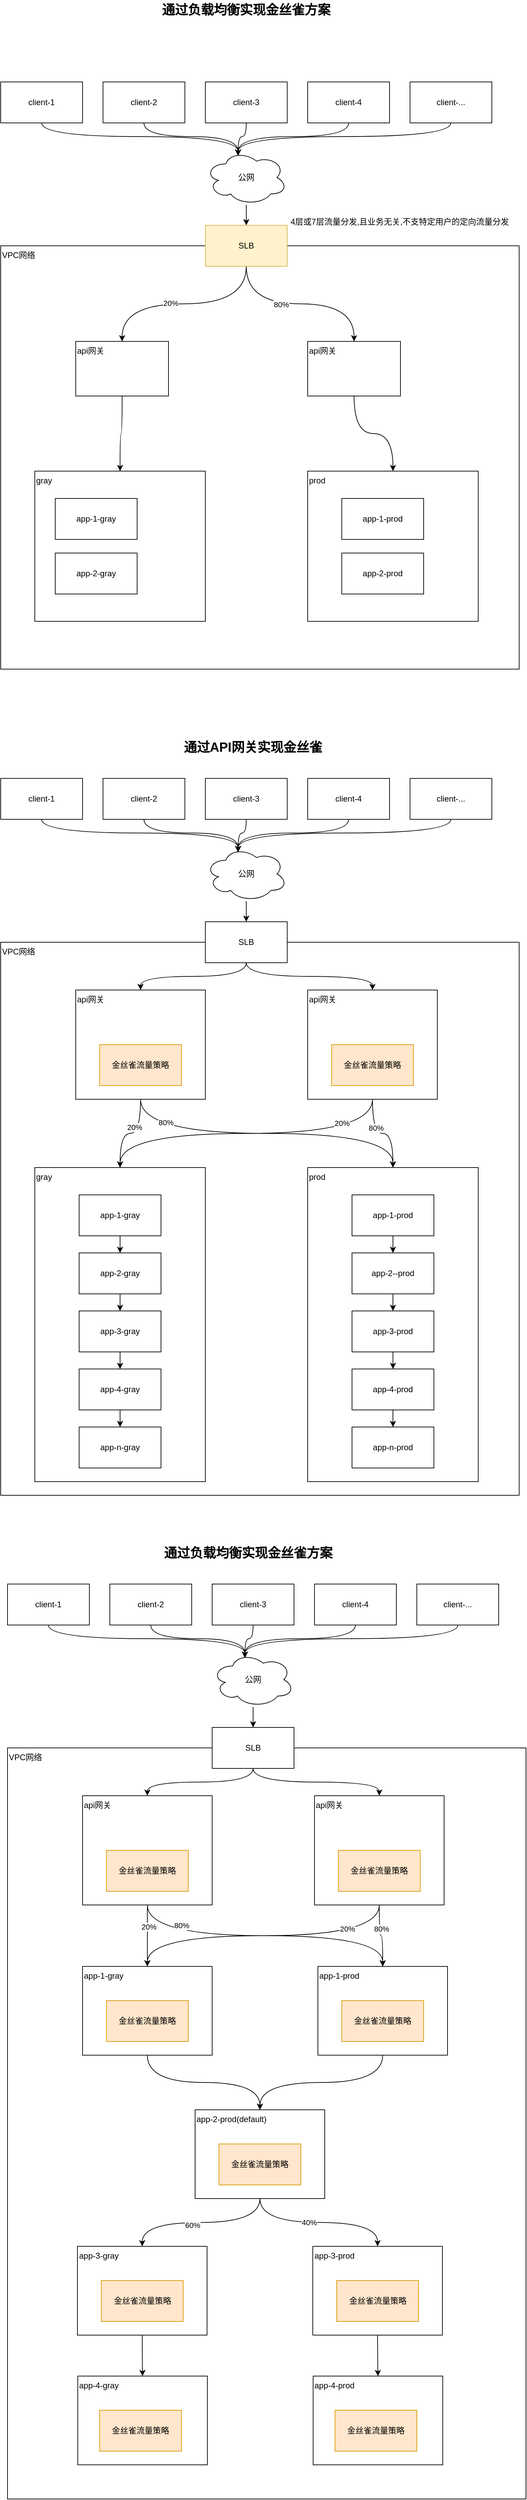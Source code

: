 <mxfile version="17.4.5" type="github">
  <diagram id="97o8ci6Izp3b5Vjm318T" name="第 1 页">
    <mxGraphModel dx="1426" dy="1963" grid="1" gridSize="10" guides="1" tooltips="1" connect="1" arrows="1" fold="1" page="1" pageScale="1" pageWidth="827" pageHeight="1169" math="0" shadow="0">
      <root>
        <mxCell id="0" />
        <mxCell id="1" parent="0" />
        <mxCell id="qOLz5GaLY7_XuVJ9eIoi-11" style="edgeStyle=orthogonalEdgeStyle;rounded=0;orthogonalLoop=1;jettySize=auto;html=1;entryX=0.4;entryY=0.1;entryDx=0;entryDy=0;entryPerimeter=0;curved=1;exitX=0.5;exitY=1;exitDx=0;exitDy=0;" edge="1" parent="1" source="qOLz5GaLY7_XuVJ9eIoi-1" target="qOLz5GaLY7_XuVJ9eIoi-6">
          <mxGeometry relative="1" as="geometry" />
        </mxCell>
        <mxCell id="qOLz5GaLY7_XuVJ9eIoi-1" value="client-1" style="rounded=0;whiteSpace=wrap;html=1;" vertex="1" parent="1">
          <mxGeometry x="40" y="80" width="120" height="60" as="geometry" />
        </mxCell>
        <mxCell id="qOLz5GaLY7_XuVJ9eIoi-13" style="edgeStyle=orthogonalEdgeStyle;curved=1;rounded=0;orthogonalLoop=1;jettySize=auto;html=1;entryX=0.4;entryY=0.1;entryDx=0;entryDy=0;entryPerimeter=0;exitX=0.5;exitY=1;exitDx=0;exitDy=0;" edge="1" parent="1" source="qOLz5GaLY7_XuVJ9eIoi-2" target="qOLz5GaLY7_XuVJ9eIoi-6">
          <mxGeometry relative="1" as="geometry" />
        </mxCell>
        <mxCell id="qOLz5GaLY7_XuVJ9eIoi-2" value="client-2" style="rounded=0;whiteSpace=wrap;html=1;" vertex="1" parent="1">
          <mxGeometry x="190" y="80" width="120" height="60" as="geometry" />
        </mxCell>
        <mxCell id="qOLz5GaLY7_XuVJ9eIoi-14" style="edgeStyle=orthogonalEdgeStyle;curved=1;rounded=0;orthogonalLoop=1;jettySize=auto;html=1;entryX=0.4;entryY=0.1;entryDx=0;entryDy=0;entryPerimeter=0;" edge="1" parent="1" source="qOLz5GaLY7_XuVJ9eIoi-3" target="qOLz5GaLY7_XuVJ9eIoi-6">
          <mxGeometry relative="1" as="geometry" />
        </mxCell>
        <mxCell id="qOLz5GaLY7_XuVJ9eIoi-3" value="client-3" style="rounded=0;whiteSpace=wrap;html=1;" vertex="1" parent="1">
          <mxGeometry x="340" y="80" width="120" height="60" as="geometry" />
        </mxCell>
        <mxCell id="qOLz5GaLY7_XuVJ9eIoi-15" style="edgeStyle=orthogonalEdgeStyle;curved=1;rounded=0;orthogonalLoop=1;jettySize=auto;html=1;entryX=0.4;entryY=0.1;entryDx=0;entryDy=0;entryPerimeter=0;exitX=0.5;exitY=1;exitDx=0;exitDy=0;" edge="1" parent="1" source="qOLz5GaLY7_XuVJ9eIoi-4" target="qOLz5GaLY7_XuVJ9eIoi-6">
          <mxGeometry relative="1" as="geometry" />
        </mxCell>
        <mxCell id="qOLz5GaLY7_XuVJ9eIoi-4" value="client-4" style="rounded=0;whiteSpace=wrap;html=1;" vertex="1" parent="1">
          <mxGeometry x="490" y="80" width="120" height="60" as="geometry" />
        </mxCell>
        <mxCell id="qOLz5GaLY7_XuVJ9eIoi-16" style="edgeStyle=orthogonalEdgeStyle;curved=1;rounded=0;orthogonalLoop=1;jettySize=auto;html=1;entryX=0.4;entryY=0.1;entryDx=0;entryDy=0;entryPerimeter=0;exitX=0.5;exitY=1;exitDx=0;exitDy=0;" edge="1" parent="1" source="qOLz5GaLY7_XuVJ9eIoi-5" target="qOLz5GaLY7_XuVJ9eIoi-6">
          <mxGeometry relative="1" as="geometry" />
        </mxCell>
        <mxCell id="qOLz5GaLY7_XuVJ9eIoi-5" value="client-..." style="rounded=0;whiteSpace=wrap;html=1;" vertex="1" parent="1">
          <mxGeometry x="640" y="80" width="120" height="60" as="geometry" />
        </mxCell>
        <mxCell id="qOLz5GaLY7_XuVJ9eIoi-17" style="edgeStyle=orthogonalEdgeStyle;curved=1;rounded=0;orthogonalLoop=1;jettySize=auto;html=1;entryX=0.5;entryY=0;entryDx=0;entryDy=0;" edge="1" parent="1" source="qOLz5GaLY7_XuVJ9eIoi-6" target="qOLz5GaLY7_XuVJ9eIoi-8">
          <mxGeometry relative="1" as="geometry" />
        </mxCell>
        <mxCell id="qOLz5GaLY7_XuVJ9eIoi-6" value="公网" style="ellipse;shape=cloud;whiteSpace=wrap;html=1;" vertex="1" parent="1">
          <mxGeometry x="340" y="180" width="120" height="80" as="geometry" />
        </mxCell>
        <mxCell id="qOLz5GaLY7_XuVJ9eIoi-7" value="VPC网络" style="rounded=0;whiteSpace=wrap;html=1;align=left;verticalAlign=top;" vertex="1" parent="1">
          <mxGeometry x="40" y="320" width="760" height="810" as="geometry" />
        </mxCell>
        <mxCell id="qOLz5GaLY7_XuVJ9eIoi-19" style="edgeStyle=orthogonalEdgeStyle;curved=1;rounded=0;orthogonalLoop=1;jettySize=auto;html=1;entryX=0.5;entryY=0;entryDx=0;entryDy=0;" edge="1" parent="1" source="qOLz5GaLY7_XuVJ9eIoi-8" target="qOLz5GaLY7_XuVJ9eIoi-18">
          <mxGeometry relative="1" as="geometry" />
        </mxCell>
        <mxCell id="qOLz5GaLY7_XuVJ9eIoi-21" style="edgeStyle=orthogonalEdgeStyle;curved=1;rounded=0;orthogonalLoop=1;jettySize=auto;html=1;entryX=0.5;entryY=0;entryDx=0;entryDy=0;exitX=0.5;exitY=1;exitDx=0;exitDy=0;" edge="1" parent="1" source="qOLz5GaLY7_XuVJ9eIoi-8" target="qOLz5GaLY7_XuVJ9eIoi-25">
          <mxGeometry relative="1" as="geometry">
            <mxPoint x="590" y="390" as="targetPoint" />
          </mxGeometry>
        </mxCell>
        <mxCell id="qOLz5GaLY7_XuVJ9eIoi-8" value="SLB" style="rounded=0;whiteSpace=wrap;html=1;" vertex="1" parent="1">
          <mxGeometry x="340" y="290" width="120" height="60" as="geometry" />
        </mxCell>
        <mxCell id="qOLz5GaLY7_XuVJ9eIoi-9" value="gray" style="rounded=0;whiteSpace=wrap;html=1;align=left;verticalAlign=top;" vertex="1" parent="1">
          <mxGeometry x="90" y="650" width="250" height="460" as="geometry" />
        </mxCell>
        <mxCell id="qOLz5GaLY7_XuVJ9eIoi-10" value="prod" style="rounded=0;whiteSpace=wrap;html=1;align=left;verticalAlign=top;" vertex="1" parent="1">
          <mxGeometry x="490" y="650" width="250" height="460" as="geometry" />
        </mxCell>
        <mxCell id="qOLz5GaLY7_XuVJ9eIoi-23" style="edgeStyle=orthogonalEdgeStyle;curved=1;rounded=0;orthogonalLoop=1;jettySize=auto;html=1;entryX=0.5;entryY=0;entryDx=0;entryDy=0;" edge="1" parent="1" source="qOLz5GaLY7_XuVJ9eIoi-18" target="qOLz5GaLY7_XuVJ9eIoi-9">
          <mxGeometry relative="1" as="geometry" />
        </mxCell>
        <mxCell id="qOLz5GaLY7_XuVJ9eIoi-29" value="20%" style="edgeLabel;html=1;align=center;verticalAlign=middle;resizable=0;points=[];" vertex="1" connectable="0" parent="qOLz5GaLY7_XuVJ9eIoi-23">
          <mxGeometry x="-0.092" y="-9" relative="1" as="geometry">
            <mxPoint as="offset" />
          </mxGeometry>
        </mxCell>
        <mxCell id="qOLz5GaLY7_XuVJ9eIoi-24" style="edgeStyle=orthogonalEdgeStyle;curved=1;rounded=0;orthogonalLoop=1;jettySize=auto;html=1;entryX=0.5;entryY=0;entryDx=0;entryDy=0;exitX=0.5;exitY=1;exitDx=0;exitDy=0;" edge="1" parent="1" source="qOLz5GaLY7_XuVJ9eIoi-18" target="qOLz5GaLY7_XuVJ9eIoi-10">
          <mxGeometry relative="1" as="geometry" />
        </mxCell>
        <mxCell id="qOLz5GaLY7_XuVJ9eIoi-30" value="80%" style="edgeLabel;html=1;align=center;verticalAlign=middle;resizable=0;points=[];" vertex="1" connectable="0" parent="qOLz5GaLY7_XuVJ9eIoi-24">
          <mxGeometry x="-0.63" y="16" relative="1" as="geometry">
            <mxPoint as="offset" />
          </mxGeometry>
        </mxCell>
        <mxCell id="qOLz5GaLY7_XuVJ9eIoi-18" value="api网关" style="rounded=0;whiteSpace=wrap;html=1;align=left;verticalAlign=top;" vertex="1" parent="1">
          <mxGeometry x="150" y="390" width="190" height="160" as="geometry" />
        </mxCell>
        <mxCell id="qOLz5GaLY7_XuVJ9eIoi-22" value="金丝雀流量策略" style="rounded=0;whiteSpace=wrap;html=1;fillColor=#ffe6cc;strokeColor=#d79b00;" vertex="1" parent="1">
          <mxGeometry x="185" y="470" width="120" height="60" as="geometry" />
        </mxCell>
        <mxCell id="qOLz5GaLY7_XuVJ9eIoi-27" style="edgeStyle=orthogonalEdgeStyle;curved=1;rounded=0;orthogonalLoop=1;jettySize=auto;html=1;entryX=0.5;entryY=0;entryDx=0;entryDy=0;exitX=0.5;exitY=1;exitDx=0;exitDy=0;" edge="1" parent="1" source="qOLz5GaLY7_XuVJ9eIoi-25" target="qOLz5GaLY7_XuVJ9eIoi-9">
          <mxGeometry relative="1" as="geometry" />
        </mxCell>
        <mxCell id="qOLz5GaLY7_XuVJ9eIoi-31" value="20%" style="edgeLabel;html=1;align=center;verticalAlign=middle;resizable=0;points=[];" vertex="1" connectable="0" parent="qOLz5GaLY7_XuVJ9eIoi-27">
          <mxGeometry x="-0.596" y="-15" relative="1" as="geometry">
            <mxPoint as="offset" />
          </mxGeometry>
        </mxCell>
        <mxCell id="qOLz5GaLY7_XuVJ9eIoi-28" style="edgeStyle=orthogonalEdgeStyle;curved=1;rounded=0;orthogonalLoop=1;jettySize=auto;html=1;entryX=0.5;entryY=0;entryDx=0;entryDy=0;" edge="1" parent="1" source="qOLz5GaLY7_XuVJ9eIoi-25" target="qOLz5GaLY7_XuVJ9eIoi-10">
          <mxGeometry relative="1" as="geometry" />
        </mxCell>
        <mxCell id="qOLz5GaLY7_XuVJ9eIoi-32" value="80%" style="edgeLabel;html=1;align=center;verticalAlign=middle;resizable=0;points=[];" vertex="1" connectable="0" parent="qOLz5GaLY7_XuVJ9eIoi-28">
          <mxGeometry x="-0.354" y="5" relative="1" as="geometry">
            <mxPoint as="offset" />
          </mxGeometry>
        </mxCell>
        <mxCell id="qOLz5GaLY7_XuVJ9eIoi-25" value="api网关" style="rounded=0;whiteSpace=wrap;html=1;align=left;verticalAlign=top;" vertex="1" parent="1">
          <mxGeometry x="490" y="390" width="190" height="160" as="geometry" />
        </mxCell>
        <mxCell id="qOLz5GaLY7_XuVJ9eIoi-26" value="金丝雀流量策略" style="rounded=0;whiteSpace=wrap;html=1;fillColor=#ffe6cc;strokeColor=#d79b00;" vertex="1" parent="1">
          <mxGeometry x="525" y="470" width="120" height="60" as="geometry" />
        </mxCell>
        <mxCell id="qOLz5GaLY7_XuVJ9eIoi-130" style="edgeStyle=orthogonalEdgeStyle;curved=1;rounded=0;orthogonalLoop=1;jettySize=auto;html=1;entryX=0.5;entryY=0;entryDx=0;entryDy=0;" edge="1" parent="1" source="qOLz5GaLY7_XuVJ9eIoi-33" target="qOLz5GaLY7_XuVJ9eIoi-34">
          <mxGeometry relative="1" as="geometry" />
        </mxCell>
        <mxCell id="qOLz5GaLY7_XuVJ9eIoi-33" value="app-1-gray" style="rounded=0;whiteSpace=wrap;html=1;" vertex="1" parent="1">
          <mxGeometry x="155" y="690" width="120" height="60" as="geometry" />
        </mxCell>
        <mxCell id="qOLz5GaLY7_XuVJ9eIoi-131" style="edgeStyle=orthogonalEdgeStyle;curved=1;rounded=0;orthogonalLoop=1;jettySize=auto;html=1;entryX=0.5;entryY=0;entryDx=0;entryDy=0;" edge="1" parent="1" source="qOLz5GaLY7_XuVJ9eIoi-34" target="qOLz5GaLY7_XuVJ9eIoi-122">
          <mxGeometry relative="1" as="geometry" />
        </mxCell>
        <mxCell id="qOLz5GaLY7_XuVJ9eIoi-34" value="app-2-gray" style="rounded=0;whiteSpace=wrap;html=1;" vertex="1" parent="1">
          <mxGeometry x="155" y="775" width="120" height="60" as="geometry" />
        </mxCell>
        <mxCell id="qOLz5GaLY7_XuVJ9eIoi-37" style="edgeStyle=orthogonalEdgeStyle;rounded=0;orthogonalLoop=1;jettySize=auto;html=1;entryX=0.4;entryY=0.1;entryDx=0;entryDy=0;entryPerimeter=0;curved=1;exitX=0.5;exitY=1;exitDx=0;exitDy=0;" edge="1" parent="1" source="qOLz5GaLY7_XuVJ9eIoi-38" target="qOLz5GaLY7_XuVJ9eIoi-48">
          <mxGeometry relative="1" as="geometry" />
        </mxCell>
        <mxCell id="qOLz5GaLY7_XuVJ9eIoi-38" value="client-1" style="rounded=0;whiteSpace=wrap;html=1;" vertex="1" parent="1">
          <mxGeometry x="40" y="-940" width="120" height="60" as="geometry" />
        </mxCell>
        <mxCell id="qOLz5GaLY7_XuVJ9eIoi-39" style="edgeStyle=orthogonalEdgeStyle;curved=1;rounded=0;orthogonalLoop=1;jettySize=auto;html=1;entryX=0.4;entryY=0.1;entryDx=0;entryDy=0;entryPerimeter=0;exitX=0.5;exitY=1;exitDx=0;exitDy=0;" edge="1" parent="1" source="qOLz5GaLY7_XuVJ9eIoi-40" target="qOLz5GaLY7_XuVJ9eIoi-48">
          <mxGeometry relative="1" as="geometry" />
        </mxCell>
        <mxCell id="qOLz5GaLY7_XuVJ9eIoi-40" value="client-2" style="rounded=0;whiteSpace=wrap;html=1;" vertex="1" parent="1">
          <mxGeometry x="190" y="-940" width="120" height="60" as="geometry" />
        </mxCell>
        <mxCell id="qOLz5GaLY7_XuVJ9eIoi-41" style="edgeStyle=orthogonalEdgeStyle;curved=1;rounded=0;orthogonalLoop=1;jettySize=auto;html=1;entryX=0.4;entryY=0.1;entryDx=0;entryDy=0;entryPerimeter=0;" edge="1" parent="1" source="qOLz5GaLY7_XuVJ9eIoi-42" target="qOLz5GaLY7_XuVJ9eIoi-48">
          <mxGeometry relative="1" as="geometry" />
        </mxCell>
        <mxCell id="qOLz5GaLY7_XuVJ9eIoi-42" value="client-3" style="rounded=0;whiteSpace=wrap;html=1;" vertex="1" parent="1">
          <mxGeometry x="340" y="-940" width="120" height="60" as="geometry" />
        </mxCell>
        <mxCell id="qOLz5GaLY7_XuVJ9eIoi-43" style="edgeStyle=orthogonalEdgeStyle;curved=1;rounded=0;orthogonalLoop=1;jettySize=auto;html=1;entryX=0.4;entryY=0.1;entryDx=0;entryDy=0;entryPerimeter=0;exitX=0.5;exitY=1;exitDx=0;exitDy=0;" edge="1" parent="1" source="qOLz5GaLY7_XuVJ9eIoi-44" target="qOLz5GaLY7_XuVJ9eIoi-48">
          <mxGeometry relative="1" as="geometry" />
        </mxCell>
        <mxCell id="qOLz5GaLY7_XuVJ9eIoi-44" value="client-4" style="rounded=0;whiteSpace=wrap;html=1;" vertex="1" parent="1">
          <mxGeometry x="490" y="-940" width="120" height="60" as="geometry" />
        </mxCell>
        <mxCell id="qOLz5GaLY7_XuVJ9eIoi-45" style="edgeStyle=orthogonalEdgeStyle;curved=1;rounded=0;orthogonalLoop=1;jettySize=auto;html=1;entryX=0.4;entryY=0.1;entryDx=0;entryDy=0;entryPerimeter=0;exitX=0.5;exitY=1;exitDx=0;exitDy=0;" edge="1" parent="1" source="qOLz5GaLY7_XuVJ9eIoi-46" target="qOLz5GaLY7_XuVJ9eIoi-48">
          <mxGeometry relative="1" as="geometry" />
        </mxCell>
        <mxCell id="qOLz5GaLY7_XuVJ9eIoi-46" value="client-..." style="rounded=0;whiteSpace=wrap;html=1;" vertex="1" parent="1">
          <mxGeometry x="640" y="-940" width="120" height="60" as="geometry" />
        </mxCell>
        <mxCell id="qOLz5GaLY7_XuVJ9eIoi-47" style="edgeStyle=orthogonalEdgeStyle;curved=1;rounded=0;orthogonalLoop=1;jettySize=auto;html=1;entryX=0.5;entryY=0;entryDx=0;entryDy=0;" edge="1" parent="1" source="qOLz5GaLY7_XuVJ9eIoi-48" target="qOLz5GaLY7_XuVJ9eIoi-52">
          <mxGeometry relative="1" as="geometry" />
        </mxCell>
        <mxCell id="qOLz5GaLY7_XuVJ9eIoi-48" value="公网" style="ellipse;shape=cloud;whiteSpace=wrap;html=1;" vertex="1" parent="1">
          <mxGeometry x="340" y="-840" width="120" height="80" as="geometry" />
        </mxCell>
        <mxCell id="qOLz5GaLY7_XuVJ9eIoi-49" value="VPC网络" style="rounded=0;whiteSpace=wrap;html=1;align=left;verticalAlign=top;" vertex="1" parent="1">
          <mxGeometry x="40" y="-700" width="760" height="620" as="geometry" />
        </mxCell>
        <mxCell id="qOLz5GaLY7_XuVJ9eIoi-50" style="edgeStyle=orthogonalEdgeStyle;curved=1;rounded=0;orthogonalLoop=1;jettySize=auto;html=1;entryX=0.5;entryY=0;entryDx=0;entryDy=0;exitX=0.5;exitY=1;exitDx=0;exitDy=0;" edge="1" parent="1" source="qOLz5GaLY7_XuVJ9eIoi-52" target="qOLz5GaLY7_XuVJ9eIoi-59">
          <mxGeometry relative="1" as="geometry" />
        </mxCell>
        <mxCell id="qOLz5GaLY7_XuVJ9eIoi-71" value="20%" style="edgeLabel;html=1;align=center;verticalAlign=middle;resizable=0;points=[];" vertex="1" connectable="0" parent="qOLz5GaLY7_XuVJ9eIoi-50">
          <mxGeometry x="0.139" y="-1" relative="1" as="geometry">
            <mxPoint as="offset" />
          </mxGeometry>
        </mxCell>
        <mxCell id="qOLz5GaLY7_XuVJ9eIoi-51" style="edgeStyle=orthogonalEdgeStyle;curved=1;rounded=0;orthogonalLoop=1;jettySize=auto;html=1;entryX=0.5;entryY=0;entryDx=0;entryDy=0;exitX=0.5;exitY=1;exitDx=0;exitDy=0;" edge="1" parent="1" source="qOLz5GaLY7_XuVJ9eIoi-52" target="qOLz5GaLY7_XuVJ9eIoi-65">
          <mxGeometry relative="1" as="geometry">
            <mxPoint x="590" y="-630" as="targetPoint" />
          </mxGeometry>
        </mxCell>
        <mxCell id="qOLz5GaLY7_XuVJ9eIoi-72" value="80%" style="edgeLabel;html=1;align=center;verticalAlign=middle;resizable=0;points=[];" vertex="1" connectable="0" parent="qOLz5GaLY7_XuVJ9eIoi-51">
          <mxGeometry x="-0.209" y="-1" relative="1" as="geometry">
            <mxPoint as="offset" />
          </mxGeometry>
        </mxCell>
        <mxCell id="qOLz5GaLY7_XuVJ9eIoi-52" value="SLB" style="rounded=0;whiteSpace=wrap;html=1;fillColor=#fff2cc;strokeColor=#d6b656;" vertex="1" parent="1">
          <mxGeometry x="340" y="-730" width="120" height="60" as="geometry" />
        </mxCell>
        <mxCell id="qOLz5GaLY7_XuVJ9eIoi-53" value="gray" style="rounded=0;whiteSpace=wrap;html=1;align=left;verticalAlign=top;" vertex="1" parent="1">
          <mxGeometry x="90" y="-370" width="250" height="220" as="geometry" />
        </mxCell>
        <mxCell id="qOLz5GaLY7_XuVJ9eIoi-54" value="prod" style="rounded=0;whiteSpace=wrap;html=1;align=left;verticalAlign=top;" vertex="1" parent="1">
          <mxGeometry x="490" y="-370" width="250" height="220" as="geometry" />
        </mxCell>
        <mxCell id="qOLz5GaLY7_XuVJ9eIoi-55" style="edgeStyle=orthogonalEdgeStyle;curved=1;rounded=0;orthogonalLoop=1;jettySize=auto;html=1;entryX=0.5;entryY=0;entryDx=0;entryDy=0;" edge="1" parent="1" source="qOLz5GaLY7_XuVJ9eIoi-59" target="qOLz5GaLY7_XuVJ9eIoi-53">
          <mxGeometry relative="1" as="geometry" />
        </mxCell>
        <mxCell id="qOLz5GaLY7_XuVJ9eIoi-59" value="api网关" style="rounded=0;whiteSpace=wrap;html=1;align=left;verticalAlign=top;" vertex="1" parent="1">
          <mxGeometry x="150" y="-560" width="136" height="80" as="geometry" />
        </mxCell>
        <mxCell id="qOLz5GaLY7_XuVJ9eIoi-63" style="edgeStyle=orthogonalEdgeStyle;curved=1;rounded=0;orthogonalLoop=1;jettySize=auto;html=1;entryX=0.5;entryY=0;entryDx=0;entryDy=0;" edge="1" parent="1" source="qOLz5GaLY7_XuVJ9eIoi-65" target="qOLz5GaLY7_XuVJ9eIoi-54">
          <mxGeometry relative="1" as="geometry" />
        </mxCell>
        <mxCell id="qOLz5GaLY7_XuVJ9eIoi-65" value="api网关" style="rounded=0;whiteSpace=wrap;html=1;align=left;verticalAlign=top;" vertex="1" parent="1">
          <mxGeometry x="490" y="-560" width="136" height="80" as="geometry" />
        </mxCell>
        <mxCell id="qOLz5GaLY7_XuVJ9eIoi-67" value="app-1-gray" style="rounded=0;whiteSpace=wrap;html=1;" vertex="1" parent="1">
          <mxGeometry x="120" y="-330" width="120" height="60" as="geometry" />
        </mxCell>
        <mxCell id="qOLz5GaLY7_XuVJ9eIoi-68" value="app-2-gray" style="rounded=0;whiteSpace=wrap;html=1;" vertex="1" parent="1">
          <mxGeometry x="120" y="-250" width="120" height="60" as="geometry" />
        </mxCell>
        <mxCell id="qOLz5GaLY7_XuVJ9eIoi-69" value="app-1-prod" style="rounded=0;whiteSpace=wrap;html=1;" vertex="1" parent="1">
          <mxGeometry x="540" y="-330" width="120" height="60" as="geometry" />
        </mxCell>
        <mxCell id="qOLz5GaLY7_XuVJ9eIoi-70" value="app-2-prod" style="rounded=0;whiteSpace=wrap;html=1;" vertex="1" parent="1">
          <mxGeometry x="540" y="-250" width="120" height="60" as="geometry" />
        </mxCell>
        <mxCell id="qOLz5GaLY7_XuVJ9eIoi-73" value="4层或7层流量分发,且业务无关,不支特定用户的定向流量分发" style="text;html=1;strokeColor=none;fillColor=none;align=center;verticalAlign=middle;whiteSpace=wrap;rounded=0;" vertex="1" parent="1">
          <mxGeometry x="460" y="-750" width="330" height="30" as="geometry" />
        </mxCell>
        <mxCell id="qOLz5GaLY7_XuVJ9eIoi-74" style="edgeStyle=orthogonalEdgeStyle;rounded=0;orthogonalLoop=1;jettySize=auto;html=1;entryX=0.4;entryY=0.1;entryDx=0;entryDy=0;entryPerimeter=0;curved=1;exitX=0.5;exitY=1;exitDx=0;exitDy=0;" edge="1" parent="1" source="qOLz5GaLY7_XuVJ9eIoi-75" target="qOLz5GaLY7_XuVJ9eIoi-85">
          <mxGeometry relative="1" as="geometry" />
        </mxCell>
        <mxCell id="qOLz5GaLY7_XuVJ9eIoi-75" value="client-1" style="rounded=0;whiteSpace=wrap;html=1;" vertex="1" parent="1">
          <mxGeometry x="50" y="1260" width="120" height="60" as="geometry" />
        </mxCell>
        <mxCell id="qOLz5GaLY7_XuVJ9eIoi-76" style="edgeStyle=orthogonalEdgeStyle;curved=1;rounded=0;orthogonalLoop=1;jettySize=auto;html=1;entryX=0.4;entryY=0.1;entryDx=0;entryDy=0;entryPerimeter=0;exitX=0.5;exitY=1;exitDx=0;exitDy=0;" edge="1" parent="1" source="qOLz5GaLY7_XuVJ9eIoi-77" target="qOLz5GaLY7_XuVJ9eIoi-85">
          <mxGeometry relative="1" as="geometry" />
        </mxCell>
        <mxCell id="qOLz5GaLY7_XuVJ9eIoi-77" value="client-2" style="rounded=0;whiteSpace=wrap;html=1;" vertex="1" parent="1">
          <mxGeometry x="200" y="1260" width="120" height="60" as="geometry" />
        </mxCell>
        <mxCell id="qOLz5GaLY7_XuVJ9eIoi-78" style="edgeStyle=orthogonalEdgeStyle;curved=1;rounded=0;orthogonalLoop=1;jettySize=auto;html=1;entryX=0.4;entryY=0.1;entryDx=0;entryDy=0;entryPerimeter=0;" edge="1" parent="1" source="qOLz5GaLY7_XuVJ9eIoi-79" target="qOLz5GaLY7_XuVJ9eIoi-85">
          <mxGeometry relative="1" as="geometry" />
        </mxCell>
        <mxCell id="qOLz5GaLY7_XuVJ9eIoi-79" value="client-3" style="rounded=0;whiteSpace=wrap;html=1;" vertex="1" parent="1">
          <mxGeometry x="350" y="1260" width="120" height="60" as="geometry" />
        </mxCell>
        <mxCell id="qOLz5GaLY7_XuVJ9eIoi-80" style="edgeStyle=orthogonalEdgeStyle;curved=1;rounded=0;orthogonalLoop=1;jettySize=auto;html=1;entryX=0.4;entryY=0.1;entryDx=0;entryDy=0;entryPerimeter=0;exitX=0.5;exitY=1;exitDx=0;exitDy=0;" edge="1" parent="1" source="qOLz5GaLY7_XuVJ9eIoi-81" target="qOLz5GaLY7_XuVJ9eIoi-85">
          <mxGeometry relative="1" as="geometry" />
        </mxCell>
        <mxCell id="qOLz5GaLY7_XuVJ9eIoi-81" value="client-4" style="rounded=0;whiteSpace=wrap;html=1;" vertex="1" parent="1">
          <mxGeometry x="500" y="1260" width="120" height="60" as="geometry" />
        </mxCell>
        <mxCell id="qOLz5GaLY7_XuVJ9eIoi-82" style="edgeStyle=orthogonalEdgeStyle;curved=1;rounded=0;orthogonalLoop=1;jettySize=auto;html=1;entryX=0.4;entryY=0.1;entryDx=0;entryDy=0;entryPerimeter=0;exitX=0.5;exitY=1;exitDx=0;exitDy=0;" edge="1" parent="1" source="qOLz5GaLY7_XuVJ9eIoi-83" target="qOLz5GaLY7_XuVJ9eIoi-85">
          <mxGeometry relative="1" as="geometry" />
        </mxCell>
        <mxCell id="qOLz5GaLY7_XuVJ9eIoi-83" value="client-..." style="rounded=0;whiteSpace=wrap;html=1;" vertex="1" parent="1">
          <mxGeometry x="650" y="1260" width="120" height="60" as="geometry" />
        </mxCell>
        <mxCell id="qOLz5GaLY7_XuVJ9eIoi-84" style="edgeStyle=orthogonalEdgeStyle;curved=1;rounded=0;orthogonalLoop=1;jettySize=auto;html=1;entryX=0.5;entryY=0;entryDx=0;entryDy=0;" edge="1" parent="1" source="qOLz5GaLY7_XuVJ9eIoi-85" target="qOLz5GaLY7_XuVJ9eIoi-89">
          <mxGeometry relative="1" as="geometry" />
        </mxCell>
        <mxCell id="qOLz5GaLY7_XuVJ9eIoi-85" value="公网" style="ellipse;shape=cloud;whiteSpace=wrap;html=1;" vertex="1" parent="1">
          <mxGeometry x="350" y="1360" width="120" height="80" as="geometry" />
        </mxCell>
        <mxCell id="qOLz5GaLY7_XuVJ9eIoi-86" value="VPC网络" style="rounded=0;whiteSpace=wrap;html=1;align=left;verticalAlign=top;" vertex="1" parent="1">
          <mxGeometry x="50" y="1500" width="760" height="1100" as="geometry" />
        </mxCell>
        <mxCell id="qOLz5GaLY7_XuVJ9eIoi-87" style="edgeStyle=orthogonalEdgeStyle;curved=1;rounded=0;orthogonalLoop=1;jettySize=auto;html=1;entryX=0.5;entryY=0;entryDx=0;entryDy=0;" edge="1" parent="1" source="qOLz5GaLY7_XuVJ9eIoi-89" target="qOLz5GaLY7_XuVJ9eIoi-96">
          <mxGeometry relative="1" as="geometry" />
        </mxCell>
        <mxCell id="qOLz5GaLY7_XuVJ9eIoi-88" style="edgeStyle=orthogonalEdgeStyle;curved=1;rounded=0;orthogonalLoop=1;jettySize=auto;html=1;entryX=0.5;entryY=0;entryDx=0;entryDy=0;exitX=0.5;exitY=1;exitDx=0;exitDy=0;" edge="1" parent="1" source="qOLz5GaLY7_XuVJ9eIoi-89" target="qOLz5GaLY7_XuVJ9eIoi-102">
          <mxGeometry relative="1" as="geometry">
            <mxPoint x="600" y="1570" as="targetPoint" />
          </mxGeometry>
        </mxCell>
        <mxCell id="qOLz5GaLY7_XuVJ9eIoi-89" value="SLB" style="rounded=0;whiteSpace=wrap;html=1;" vertex="1" parent="1">
          <mxGeometry x="350" y="1470" width="120" height="60" as="geometry" />
        </mxCell>
        <mxCell id="qOLz5GaLY7_XuVJ9eIoi-109" style="edgeStyle=orthogonalEdgeStyle;curved=1;rounded=0;orthogonalLoop=1;jettySize=auto;html=1;entryX=0.5;entryY=0;entryDx=0;entryDy=0;" edge="1" parent="1" source="qOLz5GaLY7_XuVJ9eIoi-96" target="qOLz5GaLY7_XuVJ9eIoi-104">
          <mxGeometry relative="1" as="geometry" />
        </mxCell>
        <mxCell id="qOLz5GaLY7_XuVJ9eIoi-110" value="20%" style="edgeLabel;html=1;align=center;verticalAlign=middle;resizable=0;points=[];" vertex="1" connectable="0" parent="qOLz5GaLY7_XuVJ9eIoi-109">
          <mxGeometry x="-0.289" y="2" relative="1" as="geometry">
            <mxPoint as="offset" />
          </mxGeometry>
        </mxCell>
        <mxCell id="qOLz5GaLY7_XuVJ9eIoi-113" style="edgeStyle=orthogonalEdgeStyle;curved=1;rounded=0;orthogonalLoop=1;jettySize=auto;html=1;entryX=0.5;entryY=0;entryDx=0;entryDy=0;exitX=0.5;exitY=1;exitDx=0;exitDy=0;" edge="1" parent="1" source="qOLz5GaLY7_XuVJ9eIoi-96" target="qOLz5GaLY7_XuVJ9eIoi-111">
          <mxGeometry relative="1" as="geometry" />
        </mxCell>
        <mxCell id="qOLz5GaLY7_XuVJ9eIoi-114" value="80%" style="edgeLabel;html=1;align=center;verticalAlign=middle;resizable=0;points=[];" vertex="1" connectable="0" parent="qOLz5GaLY7_XuVJ9eIoi-113">
          <mxGeometry x="-0.218" y="2" relative="1" as="geometry">
            <mxPoint x="-75" y="-13" as="offset" />
          </mxGeometry>
        </mxCell>
        <mxCell id="qOLz5GaLY7_XuVJ9eIoi-96" value="api网关" style="rounded=0;whiteSpace=wrap;html=1;align=left;verticalAlign=top;" vertex="1" parent="1">
          <mxGeometry x="160" y="1570" width="190" height="160" as="geometry" />
        </mxCell>
        <mxCell id="qOLz5GaLY7_XuVJ9eIoi-97" value="金丝雀流量策略" style="rounded=0;whiteSpace=wrap;html=1;fillColor=#ffe6cc;strokeColor=#d79b00;" vertex="1" parent="1">
          <mxGeometry x="195" y="1650" width="120" height="60" as="geometry" />
        </mxCell>
        <mxCell id="qOLz5GaLY7_XuVJ9eIoi-118" style="edgeStyle=orthogonalEdgeStyle;curved=1;rounded=0;orthogonalLoop=1;jettySize=auto;html=1;entryX=0.5;entryY=0;entryDx=0;entryDy=0;exitX=0.5;exitY=1;exitDx=0;exitDy=0;" edge="1" parent="1" source="qOLz5GaLY7_XuVJ9eIoi-102" target="qOLz5GaLY7_XuVJ9eIoi-104">
          <mxGeometry relative="1" as="geometry" />
        </mxCell>
        <mxCell id="qOLz5GaLY7_XuVJ9eIoi-119" value="20%" style="edgeLabel;html=1;align=center;verticalAlign=middle;resizable=0;points=[];" vertex="1" connectable="0" parent="qOLz5GaLY7_XuVJ9eIoi-118">
          <mxGeometry x="-0.572" y="-10" relative="1" as="geometry">
            <mxPoint as="offset" />
          </mxGeometry>
        </mxCell>
        <mxCell id="qOLz5GaLY7_XuVJ9eIoi-120" style="edgeStyle=orthogonalEdgeStyle;curved=1;rounded=0;orthogonalLoop=1;jettySize=auto;html=1;entryX=0.5;entryY=0;entryDx=0;entryDy=0;" edge="1" parent="1" source="qOLz5GaLY7_XuVJ9eIoi-102" target="qOLz5GaLY7_XuVJ9eIoi-111">
          <mxGeometry relative="1" as="geometry" />
        </mxCell>
        <mxCell id="qOLz5GaLY7_XuVJ9eIoi-121" value="80%" style="edgeLabel;html=1;align=center;verticalAlign=middle;resizable=0;points=[];" vertex="1" connectable="0" parent="qOLz5GaLY7_XuVJ9eIoi-120">
          <mxGeometry x="-0.263" y="3" relative="1" as="geometry">
            <mxPoint as="offset" />
          </mxGeometry>
        </mxCell>
        <mxCell id="qOLz5GaLY7_XuVJ9eIoi-102" value="api网关" style="rounded=0;whiteSpace=wrap;html=1;align=left;verticalAlign=top;" vertex="1" parent="1">
          <mxGeometry x="500" y="1570" width="190" height="160" as="geometry" />
        </mxCell>
        <mxCell id="qOLz5GaLY7_XuVJ9eIoi-103" value="金丝雀流量策略" style="rounded=0;whiteSpace=wrap;html=1;fillColor=#ffe6cc;strokeColor=#d79b00;" vertex="1" parent="1">
          <mxGeometry x="535" y="1650" width="120" height="60" as="geometry" />
        </mxCell>
        <mxCell id="qOLz5GaLY7_XuVJ9eIoi-117" style="edgeStyle=orthogonalEdgeStyle;curved=1;rounded=0;orthogonalLoop=1;jettySize=auto;html=1;entryX=0.5;entryY=0;entryDx=0;entryDy=0;" edge="1" parent="1" source="qOLz5GaLY7_XuVJ9eIoi-104" target="qOLz5GaLY7_XuVJ9eIoi-115">
          <mxGeometry relative="1" as="geometry" />
        </mxCell>
        <mxCell id="qOLz5GaLY7_XuVJ9eIoi-104" value="app-1-gray" style="rounded=0;whiteSpace=wrap;html=1;align=left;verticalAlign=top;" vertex="1" parent="1">
          <mxGeometry x="160" y="1820" width="190" height="130" as="geometry" />
        </mxCell>
        <mxCell id="qOLz5GaLY7_XuVJ9eIoi-108" value="金丝雀流量策略" style="rounded=0;whiteSpace=wrap;html=1;fillColor=#ffe6cc;strokeColor=#d79b00;" vertex="1" parent="1">
          <mxGeometry x="195" y="1870" width="120" height="60" as="geometry" />
        </mxCell>
        <mxCell id="qOLz5GaLY7_XuVJ9eIoi-143" style="edgeStyle=orthogonalEdgeStyle;curved=1;rounded=0;orthogonalLoop=1;jettySize=auto;html=1;entryX=0.5;entryY=0;entryDx=0;entryDy=0;" edge="1" parent="1" source="qOLz5GaLY7_XuVJ9eIoi-111" target="qOLz5GaLY7_XuVJ9eIoi-115">
          <mxGeometry relative="1" as="geometry" />
        </mxCell>
        <mxCell id="qOLz5GaLY7_XuVJ9eIoi-111" value="app-1-prod" style="rounded=0;whiteSpace=wrap;html=1;align=left;verticalAlign=top;" vertex="1" parent="1">
          <mxGeometry x="505" y="1820" width="190" height="130" as="geometry" />
        </mxCell>
        <mxCell id="qOLz5GaLY7_XuVJ9eIoi-112" value="金丝雀流量策略" style="rounded=0;whiteSpace=wrap;html=1;fillColor=#ffe6cc;strokeColor=#d79b00;" vertex="1" parent="1">
          <mxGeometry x="540" y="1870" width="120" height="60" as="geometry" />
        </mxCell>
        <mxCell id="qOLz5GaLY7_XuVJ9eIoi-148" style="edgeStyle=orthogonalEdgeStyle;curved=1;rounded=0;orthogonalLoop=1;jettySize=auto;html=1;entryX=0.5;entryY=0;entryDx=0;entryDy=0;" edge="1" parent="1" source="qOLz5GaLY7_XuVJ9eIoi-115" target="qOLz5GaLY7_XuVJ9eIoi-144">
          <mxGeometry relative="1" as="geometry" />
        </mxCell>
        <mxCell id="qOLz5GaLY7_XuVJ9eIoi-150" value="60%" style="edgeLabel;html=1;align=center;verticalAlign=middle;resizable=0;points=[];" vertex="1" connectable="0" parent="qOLz5GaLY7_XuVJ9eIoi-148">
          <mxGeometry x="0.105" y="4" relative="1" as="geometry">
            <mxPoint as="offset" />
          </mxGeometry>
        </mxCell>
        <mxCell id="qOLz5GaLY7_XuVJ9eIoi-149" style="edgeStyle=orthogonalEdgeStyle;curved=1;rounded=0;orthogonalLoop=1;jettySize=auto;html=1;entryX=0.5;entryY=0;entryDx=0;entryDy=0;" edge="1" parent="1" source="qOLz5GaLY7_XuVJ9eIoi-115" target="qOLz5GaLY7_XuVJ9eIoi-146">
          <mxGeometry relative="1" as="geometry" />
        </mxCell>
        <mxCell id="qOLz5GaLY7_XuVJ9eIoi-151" value="40%" style="edgeLabel;html=1;align=center;verticalAlign=middle;resizable=0;points=[];" vertex="1" connectable="0" parent="qOLz5GaLY7_XuVJ9eIoi-149">
          <mxGeometry x="-0.117" relative="1" as="geometry">
            <mxPoint as="offset" />
          </mxGeometry>
        </mxCell>
        <mxCell id="qOLz5GaLY7_XuVJ9eIoi-115" value="app-2-prod(default)" style="rounded=0;whiteSpace=wrap;html=1;align=left;verticalAlign=top;" vertex="1" parent="1">
          <mxGeometry x="325" y="2030" width="190" height="130" as="geometry" />
        </mxCell>
        <mxCell id="qOLz5GaLY7_XuVJ9eIoi-116" value="金丝雀流量策略" style="rounded=0;whiteSpace=wrap;html=1;fillColor=#ffe6cc;strokeColor=#d79b00;" vertex="1" parent="1">
          <mxGeometry x="360" y="2080" width="120" height="60" as="geometry" />
        </mxCell>
        <mxCell id="qOLz5GaLY7_XuVJ9eIoi-132" style="edgeStyle=orthogonalEdgeStyle;curved=1;rounded=0;orthogonalLoop=1;jettySize=auto;html=1;entryX=0.5;entryY=0;entryDx=0;entryDy=0;" edge="1" parent="1" source="qOLz5GaLY7_XuVJ9eIoi-122" target="qOLz5GaLY7_XuVJ9eIoi-123">
          <mxGeometry relative="1" as="geometry" />
        </mxCell>
        <mxCell id="qOLz5GaLY7_XuVJ9eIoi-122" value="app-3-gray" style="rounded=0;whiteSpace=wrap;html=1;" vertex="1" parent="1">
          <mxGeometry x="155" y="860" width="120" height="60" as="geometry" />
        </mxCell>
        <mxCell id="qOLz5GaLY7_XuVJ9eIoi-133" style="edgeStyle=orthogonalEdgeStyle;curved=1;rounded=0;orthogonalLoop=1;jettySize=auto;html=1;entryX=0.5;entryY=0;entryDx=0;entryDy=0;" edge="1" parent="1" source="qOLz5GaLY7_XuVJ9eIoi-123" target="qOLz5GaLY7_XuVJ9eIoi-124">
          <mxGeometry relative="1" as="geometry" />
        </mxCell>
        <mxCell id="qOLz5GaLY7_XuVJ9eIoi-123" value="app-4-gray" style="rounded=0;whiteSpace=wrap;html=1;" vertex="1" parent="1">
          <mxGeometry x="155" y="945" width="120" height="60" as="geometry" />
        </mxCell>
        <mxCell id="qOLz5GaLY7_XuVJ9eIoi-124" value="app-n-gray" style="rounded=0;whiteSpace=wrap;html=1;" vertex="1" parent="1">
          <mxGeometry x="155" y="1030" width="120" height="60" as="geometry" />
        </mxCell>
        <mxCell id="qOLz5GaLY7_XuVJ9eIoi-134" style="edgeStyle=orthogonalEdgeStyle;curved=1;rounded=0;orthogonalLoop=1;jettySize=auto;html=1;entryX=0.5;entryY=0;entryDx=0;entryDy=0;" edge="1" parent="1" source="qOLz5GaLY7_XuVJ9eIoi-135" target="qOLz5GaLY7_XuVJ9eIoi-137">
          <mxGeometry relative="1" as="geometry" />
        </mxCell>
        <mxCell id="qOLz5GaLY7_XuVJ9eIoi-135" value="app-1-prod" style="rounded=0;whiteSpace=wrap;html=1;" vertex="1" parent="1">
          <mxGeometry x="555" y="690" width="120" height="60" as="geometry" />
        </mxCell>
        <mxCell id="qOLz5GaLY7_XuVJ9eIoi-136" style="edgeStyle=orthogonalEdgeStyle;curved=1;rounded=0;orthogonalLoop=1;jettySize=auto;html=1;entryX=0.5;entryY=0;entryDx=0;entryDy=0;" edge="1" parent="1" source="qOLz5GaLY7_XuVJ9eIoi-137" target="qOLz5GaLY7_XuVJ9eIoi-139">
          <mxGeometry relative="1" as="geometry" />
        </mxCell>
        <mxCell id="qOLz5GaLY7_XuVJ9eIoi-137" value="app-2--prod" style="rounded=0;whiteSpace=wrap;html=1;" vertex="1" parent="1">
          <mxGeometry x="555" y="775" width="120" height="60" as="geometry" />
        </mxCell>
        <mxCell id="qOLz5GaLY7_XuVJ9eIoi-138" style="edgeStyle=orthogonalEdgeStyle;curved=1;rounded=0;orthogonalLoop=1;jettySize=auto;html=1;entryX=0.5;entryY=0;entryDx=0;entryDy=0;" edge="1" parent="1" source="qOLz5GaLY7_XuVJ9eIoi-139" target="qOLz5GaLY7_XuVJ9eIoi-141">
          <mxGeometry relative="1" as="geometry" />
        </mxCell>
        <mxCell id="qOLz5GaLY7_XuVJ9eIoi-139" value="app-3-prod" style="rounded=0;whiteSpace=wrap;html=1;" vertex="1" parent="1">
          <mxGeometry x="555" y="860" width="120" height="60" as="geometry" />
        </mxCell>
        <mxCell id="qOLz5GaLY7_XuVJ9eIoi-140" style="edgeStyle=orthogonalEdgeStyle;curved=1;rounded=0;orthogonalLoop=1;jettySize=auto;html=1;entryX=0.5;entryY=0;entryDx=0;entryDy=0;" edge="1" parent="1" source="qOLz5GaLY7_XuVJ9eIoi-141" target="qOLz5GaLY7_XuVJ9eIoi-142">
          <mxGeometry relative="1" as="geometry" />
        </mxCell>
        <mxCell id="qOLz5GaLY7_XuVJ9eIoi-141" value="app-4-prod" style="rounded=0;whiteSpace=wrap;html=1;" vertex="1" parent="1">
          <mxGeometry x="555" y="945" width="120" height="60" as="geometry" />
        </mxCell>
        <mxCell id="qOLz5GaLY7_XuVJ9eIoi-142" value="app-n-prod" style="rounded=0;whiteSpace=wrap;html=1;" vertex="1" parent="1">
          <mxGeometry x="555" y="1030" width="120" height="60" as="geometry" />
        </mxCell>
        <mxCell id="qOLz5GaLY7_XuVJ9eIoi-157" style="edgeStyle=orthogonalEdgeStyle;curved=1;rounded=0;orthogonalLoop=1;jettySize=auto;html=1;entryX=0.5;entryY=0;entryDx=0;entryDy=0;" edge="1" parent="1" source="qOLz5GaLY7_XuVJ9eIoi-144" target="qOLz5GaLY7_XuVJ9eIoi-153">
          <mxGeometry relative="1" as="geometry" />
        </mxCell>
        <mxCell id="qOLz5GaLY7_XuVJ9eIoi-144" value="app-3-gray" style="rounded=0;whiteSpace=wrap;html=1;align=left;verticalAlign=top;" vertex="1" parent="1">
          <mxGeometry x="152.5" y="2230" width="190" height="130" as="geometry" />
        </mxCell>
        <mxCell id="qOLz5GaLY7_XuVJ9eIoi-145" value="金丝雀流量策略" style="rounded=0;whiteSpace=wrap;html=1;fillColor=#ffe6cc;strokeColor=#d79b00;" vertex="1" parent="1">
          <mxGeometry x="187.5" y="2280" width="120" height="60" as="geometry" />
        </mxCell>
        <mxCell id="qOLz5GaLY7_XuVJ9eIoi-158" style="edgeStyle=orthogonalEdgeStyle;curved=1;rounded=0;orthogonalLoop=1;jettySize=auto;html=1;entryX=0.5;entryY=0;entryDx=0;entryDy=0;" edge="1" parent="1" source="qOLz5GaLY7_XuVJ9eIoi-146" target="qOLz5GaLY7_XuVJ9eIoi-155">
          <mxGeometry relative="1" as="geometry" />
        </mxCell>
        <mxCell id="qOLz5GaLY7_XuVJ9eIoi-146" value="app-3-prod" style="rounded=0;whiteSpace=wrap;html=1;align=left;verticalAlign=top;" vertex="1" parent="1">
          <mxGeometry x="497.5" y="2230" width="190" height="130" as="geometry" />
        </mxCell>
        <mxCell id="qOLz5GaLY7_XuVJ9eIoi-147" value="金丝雀流量策略" style="rounded=0;whiteSpace=wrap;html=1;fillColor=#ffe6cc;strokeColor=#d79b00;" vertex="1" parent="1">
          <mxGeometry x="532.5" y="2280" width="120" height="60" as="geometry" />
        </mxCell>
        <mxCell id="qOLz5GaLY7_XuVJ9eIoi-153" value="app-4-gray" style="rounded=0;whiteSpace=wrap;html=1;align=left;verticalAlign=top;" vertex="1" parent="1">
          <mxGeometry x="153" y="2420" width="190" height="130" as="geometry" />
        </mxCell>
        <mxCell id="qOLz5GaLY7_XuVJ9eIoi-154" value="金丝雀流量策略" style="rounded=0;whiteSpace=wrap;html=1;fillColor=#ffe6cc;strokeColor=#d79b00;" vertex="1" parent="1">
          <mxGeometry x="185" y="2470" width="120" height="60" as="geometry" />
        </mxCell>
        <mxCell id="qOLz5GaLY7_XuVJ9eIoi-155" value="app-4-prod" style="rounded=0;whiteSpace=wrap;html=1;align=left;verticalAlign=top;" vertex="1" parent="1">
          <mxGeometry x="498" y="2420" width="190" height="130" as="geometry" />
        </mxCell>
        <mxCell id="qOLz5GaLY7_XuVJ9eIoi-156" value="金丝雀流量策略" style="rounded=0;whiteSpace=wrap;html=1;fillColor=#ffe6cc;strokeColor=#d79b00;" vertex="1" parent="1">
          <mxGeometry x="530" y="2470" width="120" height="60" as="geometry" />
        </mxCell>
        <mxCell id="qOLz5GaLY7_XuVJ9eIoi-159" value="通过负载均衡实现金丝雀方案" style="text;html=1;strokeColor=none;fillColor=none;align=center;verticalAlign=middle;whiteSpace=wrap;rounded=0;fontStyle=1;fontSize=19;" vertex="1" parent="1">
          <mxGeometry x="263" y="-1060" width="274" height="30" as="geometry" />
        </mxCell>
        <mxCell id="qOLz5GaLY7_XuVJ9eIoi-160" value="通过API网关实现金丝雀" style="text;html=1;strokeColor=none;fillColor=none;align=center;verticalAlign=middle;whiteSpace=wrap;rounded=0;fontStyle=1;fontSize=19;" vertex="1" parent="1">
          <mxGeometry x="273" y="20" width="274" height="30" as="geometry" />
        </mxCell>
        <mxCell id="qOLz5GaLY7_XuVJ9eIoi-161" value="通过负载均衡实现金丝雀方案" style="text;html=1;strokeColor=none;fillColor=none;align=center;verticalAlign=middle;whiteSpace=wrap;rounded=0;fontStyle=1;fontSize=19;" vertex="1" parent="1">
          <mxGeometry x="266" y="1200" width="274" height="30" as="geometry" />
        </mxCell>
      </root>
    </mxGraphModel>
  </diagram>
</mxfile>
